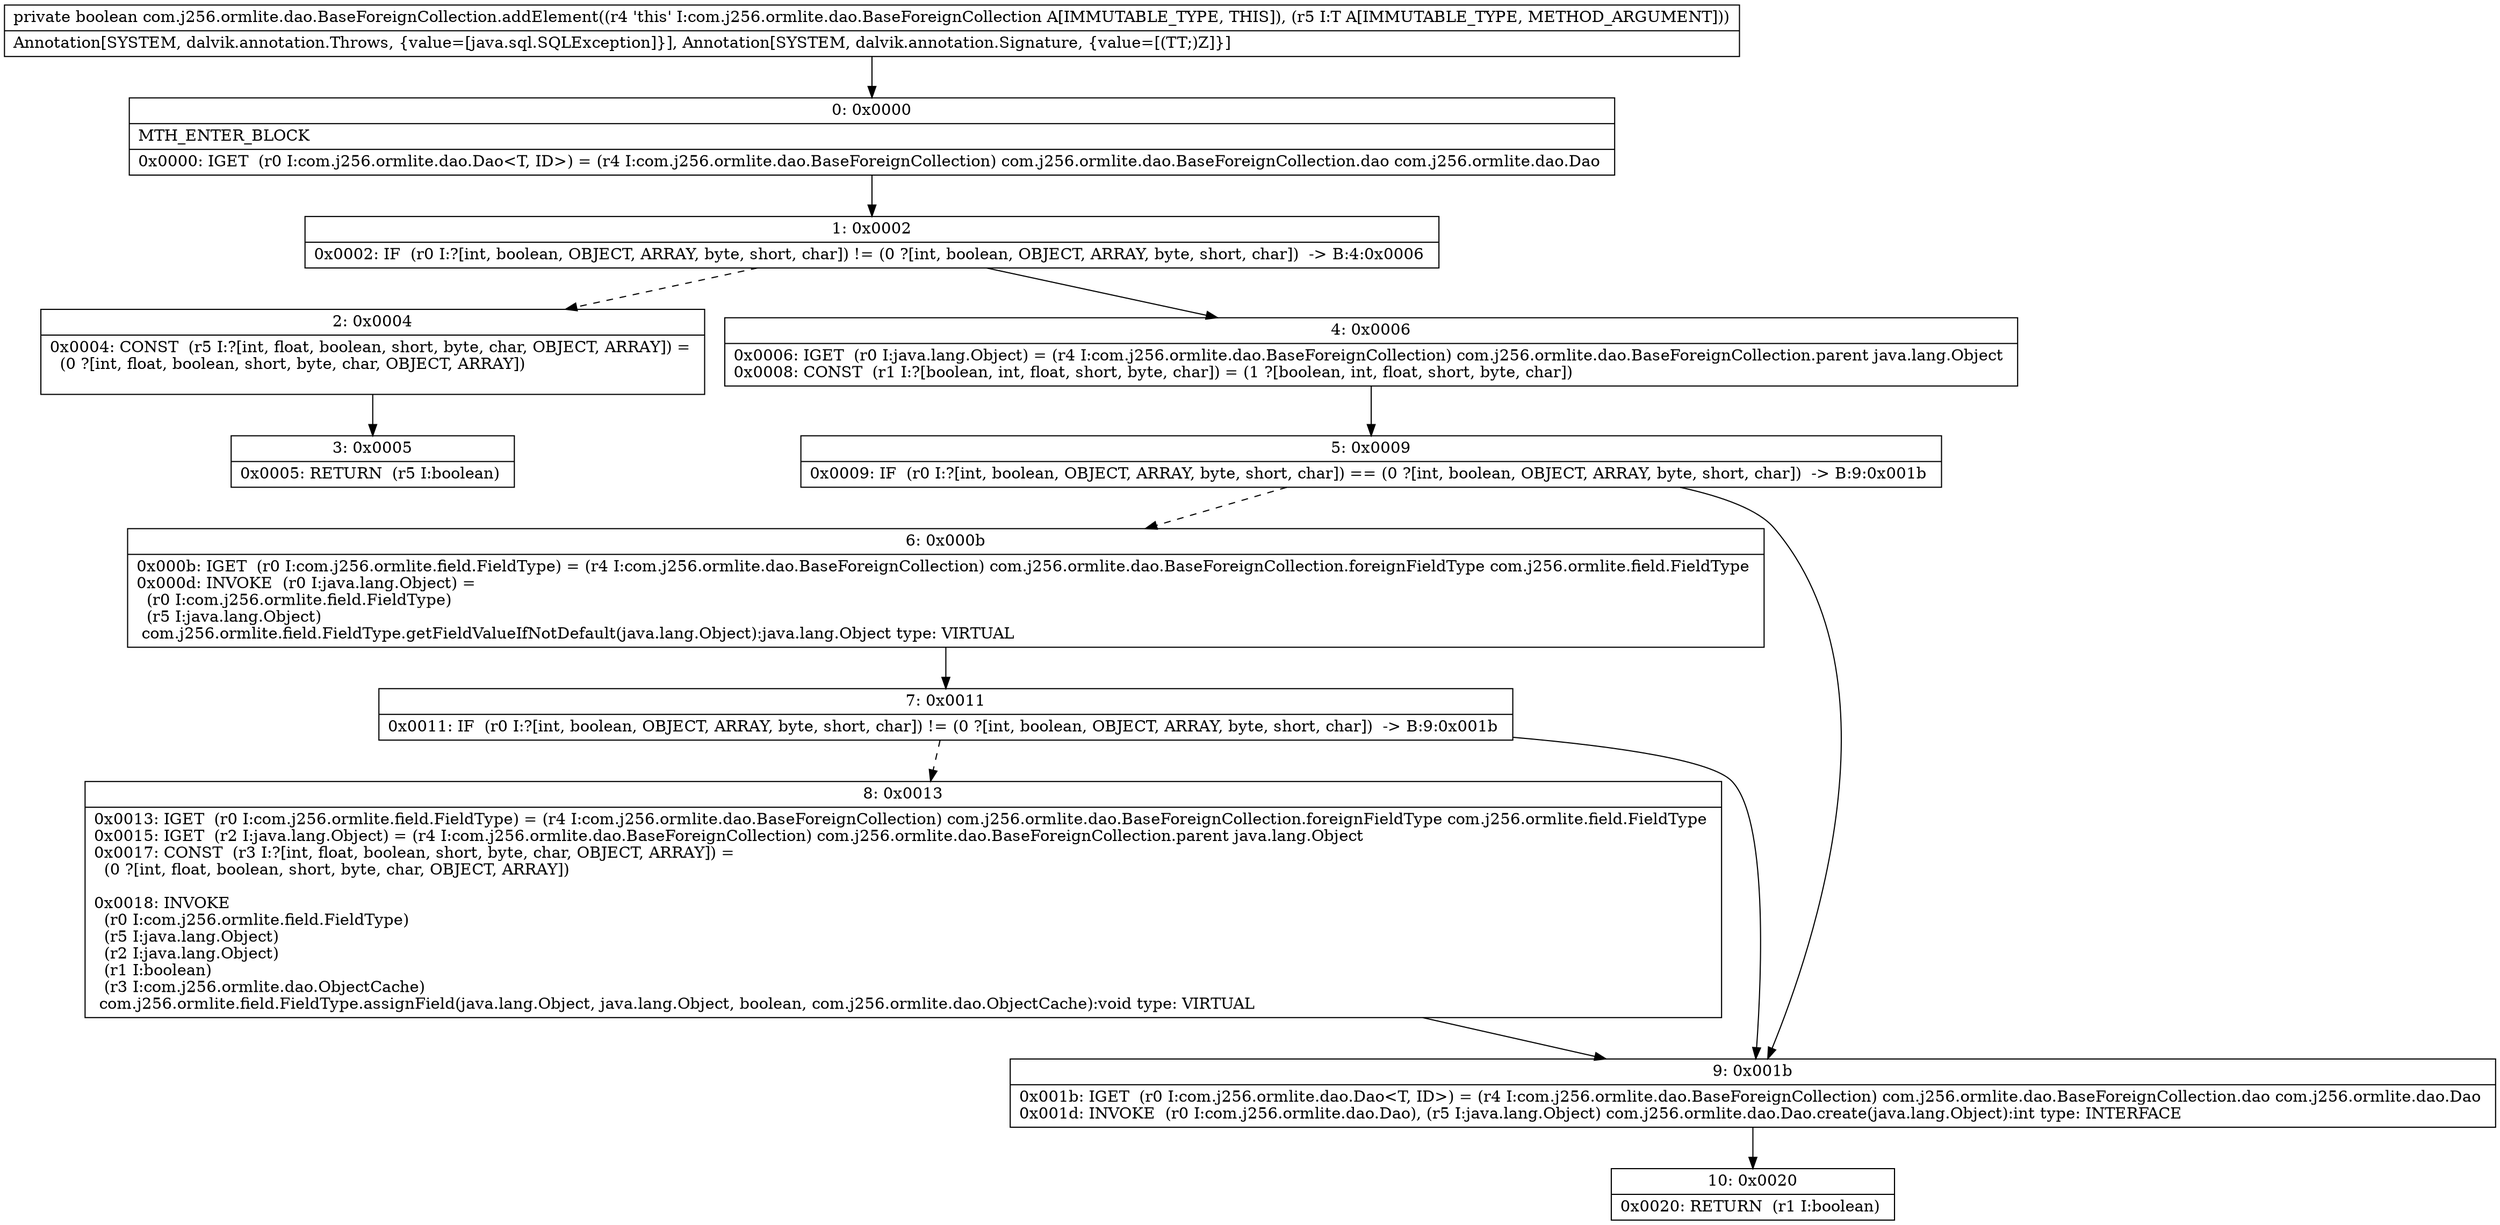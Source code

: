 digraph "CFG forcom.j256.ormlite.dao.BaseForeignCollection.addElement(Ljava\/lang\/Object;)Z" {
Node_0 [shape=record,label="{0\:\ 0x0000|MTH_ENTER_BLOCK\l|0x0000: IGET  (r0 I:com.j256.ormlite.dao.Dao\<T, ID\>) = (r4 I:com.j256.ormlite.dao.BaseForeignCollection) com.j256.ormlite.dao.BaseForeignCollection.dao com.j256.ormlite.dao.Dao \l}"];
Node_1 [shape=record,label="{1\:\ 0x0002|0x0002: IF  (r0 I:?[int, boolean, OBJECT, ARRAY, byte, short, char]) != (0 ?[int, boolean, OBJECT, ARRAY, byte, short, char])  \-\> B:4:0x0006 \l}"];
Node_2 [shape=record,label="{2\:\ 0x0004|0x0004: CONST  (r5 I:?[int, float, boolean, short, byte, char, OBJECT, ARRAY]) = \l  (0 ?[int, float, boolean, short, byte, char, OBJECT, ARRAY])\l \l}"];
Node_3 [shape=record,label="{3\:\ 0x0005|0x0005: RETURN  (r5 I:boolean) \l}"];
Node_4 [shape=record,label="{4\:\ 0x0006|0x0006: IGET  (r0 I:java.lang.Object) = (r4 I:com.j256.ormlite.dao.BaseForeignCollection) com.j256.ormlite.dao.BaseForeignCollection.parent java.lang.Object \l0x0008: CONST  (r1 I:?[boolean, int, float, short, byte, char]) = (1 ?[boolean, int, float, short, byte, char]) \l}"];
Node_5 [shape=record,label="{5\:\ 0x0009|0x0009: IF  (r0 I:?[int, boolean, OBJECT, ARRAY, byte, short, char]) == (0 ?[int, boolean, OBJECT, ARRAY, byte, short, char])  \-\> B:9:0x001b \l}"];
Node_6 [shape=record,label="{6\:\ 0x000b|0x000b: IGET  (r0 I:com.j256.ormlite.field.FieldType) = (r4 I:com.j256.ormlite.dao.BaseForeignCollection) com.j256.ormlite.dao.BaseForeignCollection.foreignFieldType com.j256.ormlite.field.FieldType \l0x000d: INVOKE  (r0 I:java.lang.Object) = \l  (r0 I:com.j256.ormlite.field.FieldType)\l  (r5 I:java.lang.Object)\l com.j256.ormlite.field.FieldType.getFieldValueIfNotDefault(java.lang.Object):java.lang.Object type: VIRTUAL \l}"];
Node_7 [shape=record,label="{7\:\ 0x0011|0x0011: IF  (r0 I:?[int, boolean, OBJECT, ARRAY, byte, short, char]) != (0 ?[int, boolean, OBJECT, ARRAY, byte, short, char])  \-\> B:9:0x001b \l}"];
Node_8 [shape=record,label="{8\:\ 0x0013|0x0013: IGET  (r0 I:com.j256.ormlite.field.FieldType) = (r4 I:com.j256.ormlite.dao.BaseForeignCollection) com.j256.ormlite.dao.BaseForeignCollection.foreignFieldType com.j256.ormlite.field.FieldType \l0x0015: IGET  (r2 I:java.lang.Object) = (r4 I:com.j256.ormlite.dao.BaseForeignCollection) com.j256.ormlite.dao.BaseForeignCollection.parent java.lang.Object \l0x0017: CONST  (r3 I:?[int, float, boolean, short, byte, char, OBJECT, ARRAY]) = \l  (0 ?[int, float, boolean, short, byte, char, OBJECT, ARRAY])\l \l0x0018: INVOKE  \l  (r0 I:com.j256.ormlite.field.FieldType)\l  (r5 I:java.lang.Object)\l  (r2 I:java.lang.Object)\l  (r1 I:boolean)\l  (r3 I:com.j256.ormlite.dao.ObjectCache)\l com.j256.ormlite.field.FieldType.assignField(java.lang.Object, java.lang.Object, boolean, com.j256.ormlite.dao.ObjectCache):void type: VIRTUAL \l}"];
Node_9 [shape=record,label="{9\:\ 0x001b|0x001b: IGET  (r0 I:com.j256.ormlite.dao.Dao\<T, ID\>) = (r4 I:com.j256.ormlite.dao.BaseForeignCollection) com.j256.ormlite.dao.BaseForeignCollection.dao com.j256.ormlite.dao.Dao \l0x001d: INVOKE  (r0 I:com.j256.ormlite.dao.Dao), (r5 I:java.lang.Object) com.j256.ormlite.dao.Dao.create(java.lang.Object):int type: INTERFACE \l}"];
Node_10 [shape=record,label="{10\:\ 0x0020|0x0020: RETURN  (r1 I:boolean) \l}"];
MethodNode[shape=record,label="{private boolean com.j256.ormlite.dao.BaseForeignCollection.addElement((r4 'this' I:com.j256.ormlite.dao.BaseForeignCollection A[IMMUTABLE_TYPE, THIS]), (r5 I:T A[IMMUTABLE_TYPE, METHOD_ARGUMENT]))  | Annotation[SYSTEM, dalvik.annotation.Throws, \{value=[java.sql.SQLException]\}], Annotation[SYSTEM, dalvik.annotation.Signature, \{value=[(TT;)Z]\}]\l}"];
MethodNode -> Node_0;
Node_0 -> Node_1;
Node_1 -> Node_2[style=dashed];
Node_1 -> Node_4;
Node_2 -> Node_3;
Node_4 -> Node_5;
Node_5 -> Node_6[style=dashed];
Node_5 -> Node_9;
Node_6 -> Node_7;
Node_7 -> Node_8[style=dashed];
Node_7 -> Node_9;
Node_8 -> Node_9;
Node_9 -> Node_10;
}

